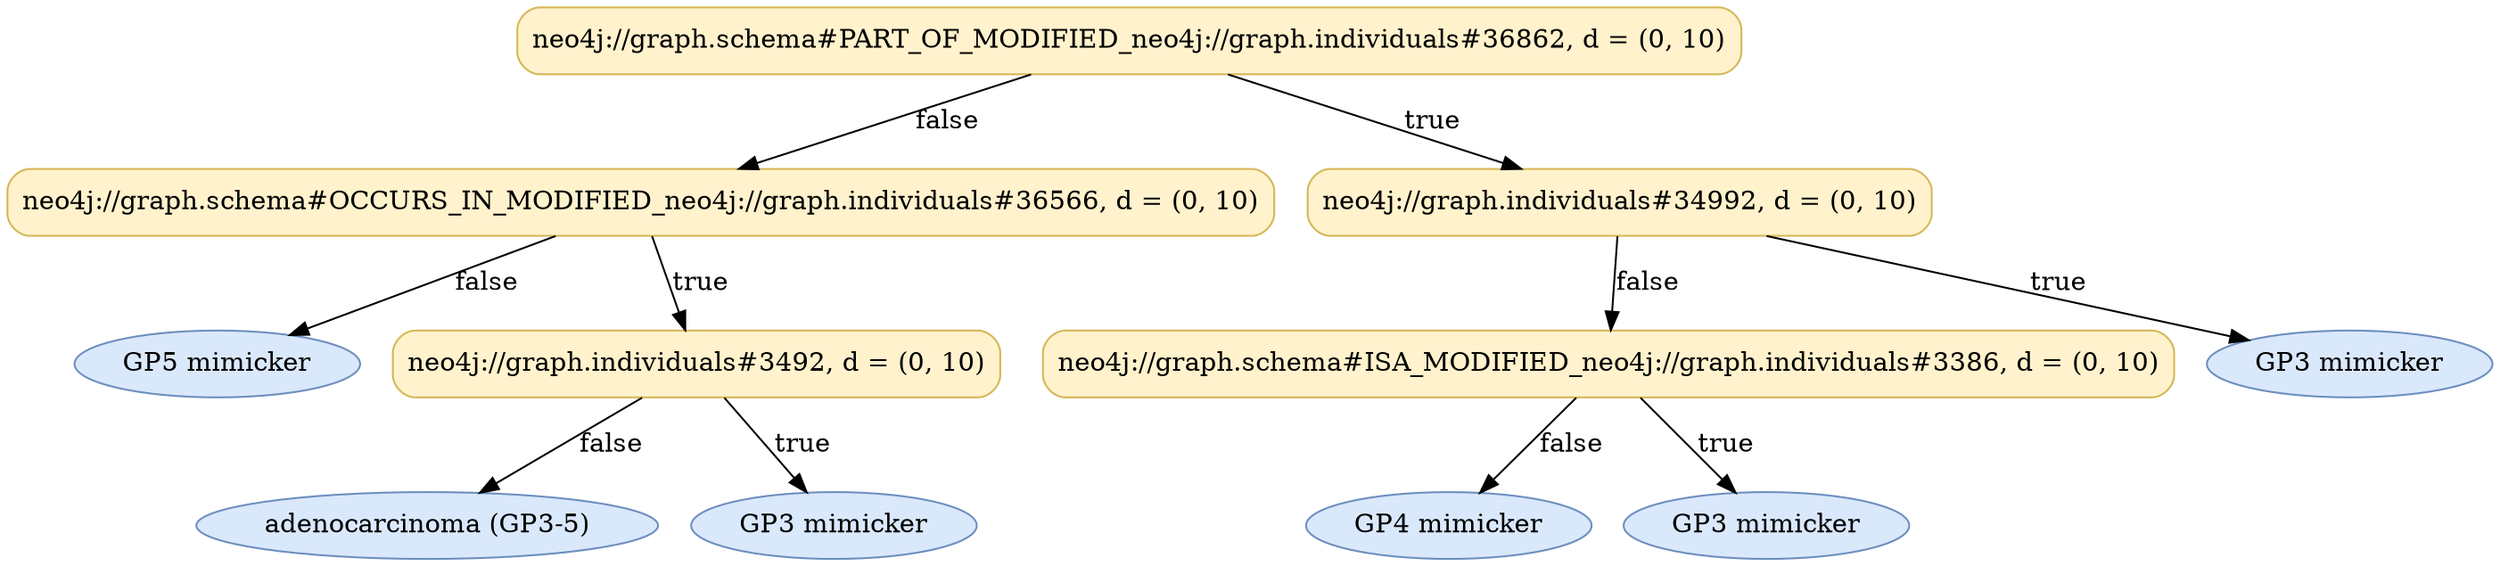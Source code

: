 digraph DT{
label=""
fontname="Times-Roman"
node[fontname="Times-Roman"];
Node1 [label="neo4j://graph.schema#PART_OF_MODIFIED_neo4j://graph.individuals#36862, d = (0, 10)", fillcolor="#FFF2CC", color="#D6B656", style="rounded,filled", shape="box"];
Node2 [label="neo4j://graph.schema#OCCURS_IN_MODIFIED_neo4j://graph.individuals#36566, d = (0, 10)", fillcolor="#FFF2CC", color="#D6B656", style="rounded,filled", shape="box"];
Node3 [label="GP5 mimicker", fillcolor="#DAE8FC", color="#6C8EBF", style="rounded,filled", shape="ellipse"];
Node2 -> Node3 [label="false"];
Node4 [label="neo4j://graph.individuals#3492, d = (0, 10)", fillcolor="#FFF2CC", color="#D6B656", style="rounded,filled", shape="box"];
Node5 [label="adenocarcinoma (GP3-5)", fillcolor="#DAE8FC", color="#6C8EBF", style="rounded,filled", shape="ellipse"];
Node4 -> Node5 [label="false"];
Node6 [label="GP3 mimicker", fillcolor="#DAE8FC", color="#6C8EBF", style="rounded,filled", shape="ellipse"];
Node4 -> Node6 [label="true"];
Node2 -> Node4 [label="true"];
Node1 -> Node2 [label="false"];
Node7 [label="neo4j://graph.individuals#34992, d = (0, 10)", fillcolor="#FFF2CC", color="#D6B656", style="rounded,filled", shape="box"];
Node8 [label="neo4j://graph.schema#ISA_MODIFIED_neo4j://graph.individuals#3386, d = (0, 10)", fillcolor="#FFF2CC", color="#D6B656", style="rounded,filled", shape="box"];
Node9 [label="GP4 mimicker", fillcolor="#DAE8FC", color="#6C8EBF", style="rounded,filled", shape="ellipse"];
Node8 -> Node9 [label="false"];
Node10 [label="GP3 mimicker", fillcolor="#DAE8FC", color="#6C8EBF", style="rounded,filled", shape="ellipse"];
Node8 -> Node10 [label="true"];
Node7 -> Node8 [label="false"];
Node11 [label="GP3 mimicker", fillcolor="#DAE8FC", color="#6C8EBF", style="rounded,filled", shape="ellipse"];
Node7 -> Node11 [label="true"];
Node1 -> Node7 [label="true"];
}